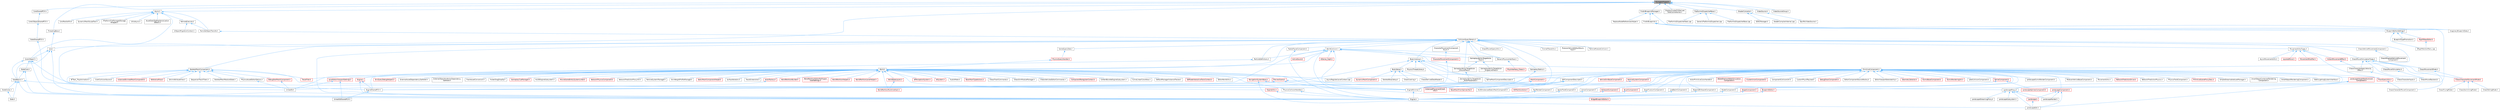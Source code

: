 digraph "RunnableThread.h"
{
 // INTERACTIVE_SVG=YES
 // LATEX_PDF_SIZE
  bgcolor="transparent";
  edge [fontname=Helvetica,fontsize=10,labelfontname=Helvetica,labelfontsize=10];
  node [fontname=Helvetica,fontsize=10,shape=box,height=0.2,width=0.4];
  Node1 [id="Node000001",label="RunnableThread.h",height=0.2,width=0.4,color="gray40", fillcolor="grey60", style="filled", fontcolor="black",tooltip=" "];
  Node1 -> Node2 [id="edge1_Node000001_Node000002",dir="back",color="steelblue1",style="solid",tooltip=" "];
  Node2 [id="Node000002",label="Async.h",height=0.2,width=0.4,color="grey40", fillcolor="white", style="filled",URL="$d7/ddf/Async_8h.html",tooltip=" "];
  Node2 -> Node3 [id="edge2_Node000002_Node000003",dir="back",color="steelblue1",style="solid",tooltip=" "];
  Node3 [id="Node000003",label="AssetDataTagMapSerialization\lDetails.h",height=0.2,width=0.4,color="grey40", fillcolor="white", style="filled",URL="$d5/d67/AssetDataTagMapSerializationDetails_8h.html",tooltip=" "];
  Node2 -> Node4 [id="edge3_Node000002_Node000004",dir="back",color="steelblue1",style="solid",tooltip=" "];
  Node4 [id="Node000004",label="CoreUObject.h",height=0.2,width=0.4,color="grey40", fillcolor="white", style="filled",URL="$d0/ded/CoreUObject_8h.html",tooltip=" "];
  Node4 -> Node5 [id="edge4_Node000004_Node000005",dir="back",color="steelblue1",style="solid",tooltip=" "];
  Node5 [id="Node000005",label="Engine.h",height=0.2,width=0.4,color="grey40", fillcolor="white", style="filled",URL="$d1/d34/Public_2Engine_8h.html",tooltip=" "];
  Node4 -> Node6 [id="edge5_Node000004_Node000006",dir="back",color="steelblue1",style="solid",tooltip=" "];
  Node6 [id="Node000006",label="EngineMinimal.h",height=0.2,width=0.4,color="grey40", fillcolor="white", style="filled",URL="$d0/d2c/EngineMinimal_8h.html",tooltip=" "];
  Node6 -> Node5 [id="edge6_Node000006_Node000005",dir="back",color="steelblue1",style="solid",tooltip=" "];
  Node4 -> Node7 [id="edge7_Node000004_Node000007",dir="back",color="steelblue1",style="solid",tooltip=" "];
  Node7 [id="Node000007",label="SlateBasics.h",height=0.2,width=0.4,color="grey40", fillcolor="white", style="filled",URL="$da/d2f/SlateBasics_8h.html",tooltip=" "];
  Node7 -> Node5 [id="edge8_Node000007_Node000005",dir="back",color="steelblue1",style="solid",tooltip=" "];
  Node7 -> Node8 [id="edge9_Node000007_Node000008",dir="back",color="steelblue1",style="solid",tooltip=" "];
  Node8 [id="Node000008",label="Slate.h",height=0.2,width=0.4,color="grey40", fillcolor="white", style="filled",URL="$d2/dc0/Slate_8h.html",tooltip=" "];
  Node7 -> Node9 [id="edge10_Node000007_Node000009",dir="back",color="steelblue1",style="solid",tooltip=" "];
  Node9 [id="Node000009",label="SlateExtras.h",height=0.2,width=0.4,color="grey40", fillcolor="white", style="filled",URL="$d8/dec/SlateExtras_8h.html",tooltip=" "];
  Node9 -> Node8 [id="edge11_Node000009_Node000008",dir="back",color="steelblue1",style="solid",tooltip=" "];
  Node7 -> Node10 [id="edge12_Node000007_Node000010",dir="back",color="steelblue1",style="solid",tooltip=" "];
  Node10 [id="Node000010",label="UnrealEd.h",height=0.2,width=0.4,color="grey40", fillcolor="white", style="filled",URL="$d2/d5f/UnrealEd_8h.html",tooltip=" "];
  Node4 -> Node11 [id="edge13_Node000004_Node000011",dir="back",color="steelblue1",style="solid",tooltip=" "];
  Node11 [id="Node000011",label="SlateCore.h",height=0.2,width=0.4,color="grey40", fillcolor="white", style="filled",URL="$dc/d03/SlateCore_8h.html",tooltip=" "];
  Node11 -> Node5 [id="edge14_Node000011_Node000005",dir="back",color="steelblue1",style="solid",tooltip=" "];
  Node11 -> Node7 [id="edge15_Node000011_Node000007",dir="back",color="steelblue1",style="solid",tooltip=" "];
  Node2 -> Node12 [id="edge16_Node000002_Node000012",dir="back",color="steelblue1",style="solid",tooltip=" "];
  Node12 [id="Node000012",label="CoroParallelFor.h",height=0.2,width=0.4,color="grey40", fillcolor="white", style="filled",URL="$d2/d05/CoroParallelFor_8h.html",tooltip=" "];
  Node2 -> Node13 [id="edge17_Node000002_Node000013",dir="back",color="steelblue1",style="solid",tooltip=" "];
  Node13 [id="Node000013",label="DynamicMeshSculptTool.h",height=0.2,width=0.4,color="grey40", fillcolor="white", style="filled",URL="$d6/d16/DynamicMeshSculptTool_8h.html",tooltip=" "];
  Node2 -> Node14 [id="edge18_Node000002_Node000014",dir="back",color="steelblue1",style="solid",tooltip=" "];
  Node14 [id="Node000014",label="IPlatformFileManagedStorage\lWrapper.h",height=0.2,width=0.4,color="grey40", fillcolor="white", style="filled",URL="$db/d2e/IPlatformFileManagedStorageWrapper_8h.html",tooltip=" "];
  Node2 -> Node15 [id="edge19_Node000002_Node000015",dir="back",color="steelblue1",style="solid",tooltip=" "];
  Node15 [id="Node000015",label="RemoteExecutor.h",height=0.2,width=0.4,color="grey40", fillcolor="white", style="filled",URL="$d4/dbc/RemoteExecutor_8h.html",tooltip=" "];
  Node15 -> Node16 [id="edge20_Node000015_Node000016",dir="back",color="steelblue1",style="solid",tooltip=" "];
  Node16 [id="Node000016",label="RemoteObjectTransfer.h",height=0.2,width=0.4,color="grey40", fillcolor="white", style="filled",URL="$df/d26/RemoteObjectTransfer_8h.html",tooltip=" "];
  Node16 -> Node17 [id="edge21_Node000016_Node000017",dir="back",color="steelblue1",style="solid",tooltip=" "];
  Node17 [id="Node000017",label="CollisionQueryParams.h",height=0.2,width=0.4,color="grey40", fillcolor="white", style="filled",URL="$d0/d44/CollisionQueryParams_8h.html",tooltip=" "];
  Node17 -> Node18 [id="edge22_Node000017_Node000018",dir="back",color="steelblue1",style="solid",tooltip=" "];
  Node18 [id="Node000018",label="BodyInstance.h",height=0.2,width=0.4,color="grey40", fillcolor="white", style="filled",URL="$d3/d42/BodyInstance_8h.html",tooltip=" "];
  Node18 -> Node19 [id="edge23_Node000018_Node000019",dir="back",color="steelblue1",style="solid",tooltip=" "];
  Node19 [id="Node000019",label="BodySetup.h",height=0.2,width=0.4,color="grey40", fillcolor="white", style="filled",URL="$d8/d7b/BodySetup_8h.html",tooltip=" "];
  Node19 -> Node20 [id="edge24_Node000019_Node000020",dir="back",color="steelblue1",style="solid",tooltip=" "];
  Node20 [id="Node000020",label="ChaosCooking.h",height=0.2,width=0.4,color="grey40", fillcolor="white", style="filled",URL="$de/d88/ChaosCooking_8h.html",tooltip=" "];
  Node19 -> Node21 [id="edge25_Node000019_Node000021",dir="back",color="steelblue1",style="solid",tooltip=" "];
  Node21 [id="Node000021",label="ChaosDerivedDataReader.h",height=0.2,width=0.4,color="grey40", fillcolor="white", style="filled",URL="$de/d70/ChaosDerivedDataReader_8h.html",tooltip=" "];
  Node19 -> Node22 [id="edge26_Node000019_Node000022",dir="back",color="steelblue1",style="solid",tooltip=" "];
  Node22 [id="Node000022",label="DynamicMeshComponent.h",height=0.2,width=0.4,color="red", fillcolor="#FFF0F0", style="filled",URL="$d8/d66/DynamicMeshComponent_8h.html",tooltip=" "];
  Node19 -> Node95 [id="edge27_Node000019_Node000095",dir="back",color="steelblue1",style="solid",tooltip=" "];
  Node95 [id="Node000095",label="SkeletalBodySetup.h",height=0.2,width=0.4,color="grey40", fillcolor="white", style="filled",URL="$dc/dbc/SkeletalBodySetup_8h.html",tooltip=" "];
  Node18 -> Node96 [id="edge28_Node000018_Node000096",dir="back",color="steelblue1",style="solid",tooltip=" "];
  Node96 [id="Node000096",label="EngineSharedPCH.h",height=0.2,width=0.4,color="grey40", fillcolor="white", style="filled",URL="$dc/dbb/EngineSharedPCH_8h.html",tooltip=" "];
  Node96 -> Node97 [id="edge29_Node000096_Node000097",dir="back",color="steelblue1",style="solid",tooltip=" "];
  Node97 [id="Node000097",label="UnrealEdSharedPCH.h",height=0.2,width=0.4,color="grey40", fillcolor="white", style="filled",URL="$d1/de6/UnrealEdSharedPCH_8h.html",tooltip=" "];
  Node18 -> Node98 [id="edge30_Node000018_Node000098",dir="back",color="steelblue1",style="solid",tooltip=" "];
  Node98 [id="Node000098",label="ISMComponentDescriptor.h",height=0.2,width=0.4,color="grey40", fillcolor="white", style="filled",URL="$dd/d82/ISMComponentDescriptor_8h.html",tooltip=" "];
  Node98 -> Node99 [id="edge31_Node000098_Node000099",dir="back",color="steelblue1",style="solid",tooltip=" "];
  Node99 [id="Node000099",label="HLODInstancedStaticMeshComponent.h",height=0.2,width=0.4,color="grey40", fillcolor="white", style="filled",URL="$dd/d88/HLODInstancedStaticMeshComponent_8h.html",tooltip=" "];
  Node98 -> Node100 [id="edge32_Node000098_Node000100",dir="back",color="steelblue1",style="solid",tooltip=" "];
  Node100 [id="Node000100",label="ISMPartitionActor.h",height=0.2,width=0.4,color="red", fillcolor="#FFF0F0", style="filled",URL="$d8/dac/ISMPartitionActor_8h.html",tooltip=" "];
  Node98 -> Node102 [id="edge33_Node000098_Node000102",dir="back",color="steelblue1",style="solid",tooltip=" "];
  Node102 [id="Node000102",label="InstancedPlacementClient\lInfo.h",height=0.2,width=0.4,color="red", fillcolor="#FFF0F0", style="filled",URL="$d0/d12/InstancedPlacementClientInfo_8h.html",tooltip=" "];
  Node18 -> Node104 [id="edge34_Node000018_Node000104",dir="back",color="steelblue1",style="solid",tooltip=" "];
  Node104 [id="Node000104",label="LandscapeProxy.h",height=0.2,width=0.4,color="grey40", fillcolor="white", style="filled",URL="$db/dae/LandscapeProxy_8h.html",tooltip=" "];
  Node104 -> Node105 [id="edge35_Node000104_Node000105",dir="back",color="steelblue1",style="solid",tooltip=" "];
  Node105 [id="Node000105",label="Landscape.h",height=0.2,width=0.4,color="red", fillcolor="#FFF0F0", style="filled",URL="$d5/dd6/Landscape_8h.html",tooltip=" "];
  Node105 -> Node106 [id="edge36_Node000105_Node000106",dir="back",color="steelblue1",style="solid",tooltip=" "];
  Node106 [id="Node000106",label="LandscapeEdit.h",height=0.2,width=0.4,color="grey40", fillcolor="white", style="filled",URL="$df/d61/LandscapeEdit_8h.html",tooltip=" "];
  Node104 -> Node106 [id="edge37_Node000104_Node000106",dir="back",color="steelblue1",style="solid",tooltip=" "];
  Node104 -> Node111 [id="edge38_Node000104_Node000111",dir="back",color="steelblue1",style="solid",tooltip=" "];
  Node111 [id="Node000111",label="LandscapeRender.h",height=0.2,width=0.4,color="grey40", fillcolor="white", style="filled",URL="$df/d67/LandscapeRender_8h.html",tooltip=" "];
  Node104 -> Node112 [id="edge39_Node000104_Node000112",dir="back",color="steelblue1",style="solid",tooltip=" "];
  Node112 [id="Node000112",label="LandscapeStreamingProxy.h",height=0.2,width=0.4,color="grey40", fillcolor="white", style="filled",URL="$de/d5a/LandscapeStreamingProxy_8h.html",tooltip=" "];
  Node104 -> Node113 [id="edge40_Node000104_Node000113",dir="back",color="steelblue1",style="solid",tooltip=" "];
  Node113 [id="Node000113",label="LandscapeSubsystem.h",height=0.2,width=0.4,color="grey40", fillcolor="white", style="filled",URL="$d7/ddd/LandscapeSubsystem_8h.html",tooltip=" "];
  Node18 -> Node114 [id="edge41_Node000018_Node000114",dir="back",color="steelblue1",style="solid",tooltip=" "];
  Node114 [id="Node000114",label="PhysicsThreadLibrary.h",height=0.2,width=0.4,color="grey40", fillcolor="white", style="filled",URL="$dd/df6/PhysicsThreadLibrary_8h.html",tooltip=" "];
  Node18 -> Node115 [id="edge42_Node000018_Node000115",dir="back",color="steelblue1",style="solid",tooltip=" "];
  Node115 [id="Node000115",label="PrimitiveComponent.h",height=0.2,width=0.4,color="grey40", fillcolor="white", style="filled",URL="$df/d9f/PrimitiveComponent_8h.html",tooltip=" "];
  Node115 -> Node116 [id="edge43_Node000115_Node000116",dir="back",color="steelblue1",style="solid",tooltip=" "];
  Node116 [id="Node000116",label="ActorPrimitiveColorHandler.h",height=0.2,width=0.4,color="grey40", fillcolor="white", style="filled",URL="$d4/d72/ActorPrimitiveColorHandler_8h.html",tooltip=" "];
  Node115 -> Node117 [id="edge44_Node000115_Node000117",dir="back",color="steelblue1",style="solid",tooltip=" "];
  Node117 [id="Node000117",label="ArrowComponent.h",height=0.2,width=0.4,color="grey40", fillcolor="white", style="filled",URL="$db/d35/ArrowComponent_8h.html",tooltip=" "];
  Node117 -> Node5 [id="edge45_Node000117_Node000005",dir="back",color="steelblue1",style="solid",tooltip=" "];
  Node115 -> Node118 [id="edge46_Node000115_Node000118",dir="back",color="steelblue1",style="solid",tooltip=" "];
  Node118 [id="Node000118",label="AsyncRegisterLevelContext.cpp",height=0.2,width=0.4,color="grey40", fillcolor="white", style="filled",URL="$da/df8/AsyncRegisterLevelContext_8cpp.html",tooltip=" "];
  Node115 -> Node119 [id="edge47_Node000115_Node000119",dir="back",color="steelblue1",style="solid",tooltip=" "];
  Node119 [id="Node000119",label="BakedShallowWaterSimulation\lComponent.h",height=0.2,width=0.4,color="red", fillcolor="#FFF0F0", style="filled",URL="$d4/dbc/BakedShallowWaterSimulationComponent_8h.html",tooltip=" "];
  Node115 -> Node133 [id="edge48_Node000115_Node000133",dir="back",color="steelblue1",style="solid",tooltip=" "];
  Node133 [id="Node000133",label="BillboardComponent.h",height=0.2,width=0.4,color="red", fillcolor="#FFF0F0", style="filled",URL="$db/d72/BillboardComponent_8h.html",tooltip=" "];
  Node133 -> Node5 [id="edge49_Node000133_Node000005",dir="back",color="steelblue1",style="solid",tooltip=" "];
  Node115 -> Node138 [id="edge50_Node000115_Node000138",dir="back",color="steelblue1",style="solid",tooltip=" "];
  Node138 [id="Node000138",label="BrushComponent.h",height=0.2,width=0.4,color="red", fillcolor="#FFF0F0", style="filled",URL="$d0/d9c/BrushComponent_8h.html",tooltip=" "];
  Node138 -> Node5 [id="edge51_Node000138_Node000005",dir="back",color="steelblue1",style="solid",tooltip=" "];
  Node115 -> Node139 [id="edge52_Node000115_Node000139",dir="back",color="steelblue1",style="solid",tooltip=" "];
  Node139 [id="Node000139",label="ClusterUnionComponent.h",height=0.2,width=0.4,color="red", fillcolor="#FFF0F0", style="filled",URL="$d0/d16/ClusterUnionComponent_8h.html",tooltip=" "];
  Node115 -> Node141 [id="edge53_Node000115_Node000141",dir="back",color="steelblue1",style="solid",tooltip=" "];
  Node141 [id="Node000141",label="ComponentCollisionUtil.h",height=0.2,width=0.4,color="grey40", fillcolor="white", style="filled",URL="$d9/d1c/ComponentCollisionUtil_8h.html",tooltip=" "];
  Node115 -> Node142 [id="edge54_Node000115_Node000142",dir="back",color="steelblue1",style="solid",tooltip=" "];
  Node142 [id="Node000142",label="CustomPhysXPayload.h",height=0.2,width=0.4,color="grey40", fillcolor="white", style="filled",URL="$d3/d90/CustomPhysXPayload_8h.html",tooltip=" "];
  Node115 -> Node143 [id="edge55_Node000115_Node000143",dir="back",color="steelblue1",style="solid",tooltip=" "];
  Node143 [id="Node000143",label="DebugDrawComponent.h",height=0.2,width=0.4,color="red", fillcolor="#FFF0F0", style="filled",URL="$d9/dae/DebugDrawComponent_8h.html",tooltip=" "];
  Node115 -> Node147 [id="edge56_Node000115_Node000147",dir="back",color="steelblue1",style="solid",tooltip=" "];
  Node147 [id="Node000147",label="DrawFrustumComponent.h",height=0.2,width=0.4,color="grey40", fillcolor="white", style="filled",URL="$db/d24/DrawFrustumComponent_8h.html",tooltip=" "];
  Node147 -> Node5 [id="edge57_Node000147_Node000005",dir="back",color="steelblue1",style="solid",tooltip=" "];
  Node115 -> Node148 [id="edge58_Node000115_Node000148",dir="back",color="steelblue1",style="solid",tooltip=" "];
  Node148 [id="Node000148",label="EditorComponentSourceFactory.h",height=0.2,width=0.4,color="grey40", fillcolor="white", style="filled",URL="$d4/d35/EditorComponentSourceFactory_8h.html",tooltip=" "];
  Node115 -> Node149 [id="edge59_Node000115_Node000149",dir="back",color="steelblue1",style="solid",tooltip=" "];
  Node149 [id="Node000149",label="EditorViewportSelectability.h",height=0.2,width=0.4,color="grey40", fillcolor="white", style="filled",URL="$d0/da6/EditorViewportSelectability_8h.html",tooltip=" "];
  Node115 -> Node6 [id="edge60_Node000115_Node000006",dir="back",color="steelblue1",style="solid",tooltip=" "];
  Node115 -> Node96 [id="edge61_Node000115_Node000096",dir="back",color="steelblue1",style="solid",tooltip=" "];
  Node115 -> Node150 [id="edge62_Node000115_Node000150",dir="back",color="steelblue1",style="solid",tooltip=" "];
  Node150 [id="Node000150",label="FloorQueryUtils.h",height=0.2,width=0.4,color="red", fillcolor="#FFF0F0", style="filled",URL="$df/d2a/FloorQueryUtils_8h.html",tooltip=" "];
  Node150 -> Node151 [id="edge63_Node000150_Node000151",dir="back",color="steelblue1",style="solid",tooltip=" "];
  Node151 [id="Node000151",label="ChaosCharacterMoverComponent.h",height=0.2,width=0.4,color="grey40", fillcolor="white", style="filled",URL="$d5/dd2/ChaosCharacterMoverComponent_8h.html",tooltip=" "];
  Node115 -> Node163 [id="edge64_Node000115_Node000163",dir="back",color="steelblue1",style="solid",tooltip=" "];
  Node163 [id="Node000163",label="GeometrySelector.h",height=0.2,width=0.4,color="red", fillcolor="#FFF0F0", style="filled",URL="$d5/d67/GeometrySelector_8h.html",tooltip=" "];
  Node115 -> Node171 [id="edge65_Node000115_Node000171",dir="back",color="steelblue1",style="solid",tooltip=" "];
  Node171 [id="Node000171",label="GizmoBaseComponent.h",height=0.2,width=0.4,color="red", fillcolor="#FFF0F0", style="filled",URL="$db/dfd/GizmoBaseComponent_8h.html",tooltip=" "];
  Node115 -> Node178 [id="edge66_Node000115_Node000178",dir="back",color="steelblue1",style="solid",tooltip=" "];
  Node178 [id="Node000178",label="GizmoRenderingUtil.h",height=0.2,width=0.4,color="red", fillcolor="#FFF0F0", style="filled",URL="$d0/d40/GizmoRenderingUtil_8h.html",tooltip=" "];
  Node115 -> Node98 [id="edge67_Node000115_Node000098",dir="back",color="steelblue1",style="solid",tooltip=" "];
  Node115 -> Node197 [id="edge68_Node000115_Node000197",dir="back",color="steelblue1",style="solid",tooltip=" "];
  Node197 [id="Node000197",label="LakeCollisionComponent.h",height=0.2,width=0.4,color="grey40", fillcolor="white", style="filled",URL="$d6/d05/LakeCollisionComponent_8h.html",tooltip=" "];
  Node115 -> Node198 [id="edge69_Node000115_Node000198",dir="back",color="steelblue1",style="solid",tooltip=" "];
  Node198 [id="Node000198",label="LandscapeComponent.h",height=0.2,width=0.4,color="red", fillcolor="#FFF0F0", style="filled",URL="$d4/dba/LandscapeComponent_8h.html",tooltip=" "];
  Node198 -> Node105 [id="edge70_Node000198_Node000105",dir="back",color="steelblue1",style="solid",tooltip=" "];
  Node198 -> Node106 [id="edge71_Node000198_Node000106",dir="back",color="steelblue1",style="solid",tooltip=" "];
  Node198 -> Node111 [id="edge72_Node000198_Node000111",dir="back",color="steelblue1",style="solid",tooltip=" "];
  Node115 -> Node200 [id="edge73_Node000115_Node000200",dir="back",color="steelblue1",style="solid",tooltip=" "];
  Node200 [id="Node000200",label="LandscapeGizmoRenderComponent.h",height=0.2,width=0.4,color="grey40", fillcolor="white", style="filled",URL="$d0/d84/LandscapeGizmoRenderComponent_8h.html",tooltip=" "];
  Node115 -> Node201 [id="edge74_Node000115_Node000201",dir="back",color="steelblue1",style="solid",tooltip=" "];
  Node201 [id="Node000201",label="LandscapeHeightfieldCollision\lComponent.h",height=0.2,width=0.4,color="red", fillcolor="#FFF0F0", style="filled",URL="$d2/d06/LandscapeHeightfieldCollisionComponent_8h.html",tooltip=" "];
  Node201 -> Node106 [id="edge75_Node000201_Node000106",dir="back",color="steelblue1",style="solid",tooltip=" "];
  Node201 -> Node104 [id="edge76_Node000201_Node000104",dir="back",color="steelblue1",style="solid",tooltip=" "];
  Node115 -> Node203 [id="edge77_Node000115_Node000203",dir="back",color="steelblue1",style="solid",tooltip=" "];
  Node203 [id="Node000203",label="LandscapeSplinesComponent.h",height=0.2,width=0.4,color="red", fillcolor="#FFF0F0", style="filled",URL="$d4/d7e/LandscapeSplinesComponent_8h.html",tooltip=" "];
  Node115 -> Node206 [id="edge78_Node000115_Node000206",dir="back",color="steelblue1",style="solid",tooltip=" "];
  Node206 [id="Node000206",label="LineBatchComponent.h",height=0.2,width=0.4,color="grey40", fillcolor="white", style="filled",URL="$d4/dd8/LineBatchComponent_8h.html",tooltip=" "];
  Node206 -> Node5 [id="edge79_Node000206_Node000005",dir="back",color="steelblue1",style="solid",tooltip=" "];
  Node115 -> Node207 [id="edge80_Node000115_Node000207",dir="back",color="steelblue1",style="solid",tooltip=" "];
  Node207 [id="Node000207",label="MaterialBillboardComponent.h",height=0.2,width=0.4,color="grey40", fillcolor="white", style="filled",URL="$d0/d98/MaterialBillboardComponent_8h.html",tooltip=" "];
  Node207 -> Node5 [id="edge81_Node000207_Node000005",dir="back",color="steelblue1",style="solid",tooltip=" "];
  Node115 -> Node208 [id="edge82_Node000115_Node000208",dir="back",color="steelblue1",style="solid",tooltip=" "];
  Node208 [id="Node000208",label="MeshComponent.h",height=0.2,width=0.4,color="red", fillcolor="#FFF0F0", style="filled",URL="$dd/d57/MeshComponent_8h.html",tooltip=" "];
  Node208 -> Node6 [id="edge83_Node000208_Node000006",dir="back",color="steelblue1",style="solid",tooltip=" "];
  Node208 -> Node96 [id="edge84_Node000208_Node000096",dir="back",color="steelblue1",style="solid",tooltip=" "];
  Node115 -> Node383 [id="edge85_Node000115_Node000383",dir="back",color="steelblue1",style="solid",tooltip=" "];
  Node383 [id="Node000383",label="ModelComponent.h",height=0.2,width=0.4,color="grey40", fillcolor="white", style="filled",URL="$d9/d34/ModelComponent_8h.html",tooltip=" "];
  Node383 -> Node5 [id="edge86_Node000383_Node000005",dir="back",color="steelblue1",style="solid",tooltip=" "];
  Node115 -> Node384 [id="edge87_Node000115_Node000384",dir="back",color="steelblue1",style="solid",tooltip=" "];
  Node384 [id="Node000384",label="ModularVehicleBaseComponent.h",height=0.2,width=0.4,color="grey40", fillcolor="white", style="filled",URL="$d3/dc7/ModularVehicleBaseComponent_8h.html",tooltip=" "];
  Node115 -> Node385 [id="edge88_Node000115_Node000385",dir="back",color="steelblue1",style="solid",tooltip=" "];
  Node385 [id="Node000385",label="MovementUtils.h",height=0.2,width=0.4,color="grey40", fillcolor="white", style="filled",URL="$d0/d54/MovementUtils_8h.html",tooltip=" "];
  Node115 -> Node386 [id="edge89_Node000115_Node000386",dir="back",color="steelblue1",style="solid",tooltip=" "];
  Node386 [id="Node000386",label="NetworkPredictionDriver.h",height=0.2,width=0.4,color="red", fillcolor="#FFF0F0", style="filled",URL="$d4/db2/NetworkPredictionDriver_8h.html",tooltip=" "];
  Node115 -> Node393 [id="edge90_Node000115_Node000393",dir="back",color="steelblue1",style="solid",tooltip=" "];
  Node393 [id="Node000393",label="NetworkPredictionPhysics.h",height=0.2,width=0.4,color="grey40", fillcolor="white", style="filled",URL="$d8/dee/NetworkPredictionPhysics_8h.html",tooltip=" "];
  Node115 -> Node394 [id="edge91_Node000115_Node000394",dir="back",color="steelblue1",style="solid",tooltip=" "];
  Node394 [id="Node000394",label="ParticleSystemComponent.h",height=0.2,width=0.4,color="red", fillcolor="#FFF0F0", style="filled",URL="$d4/d17/ParticleSystemComponent_8h.html",tooltip=" "];
  Node394 -> Node6 [id="edge92_Node000394_Node000006",dir="back",color="steelblue1",style="solid",tooltip=" "];
  Node115 -> Node402 [id="edge93_Node000115_Node000402",dir="back",color="steelblue1",style="solid",tooltip=" "];
  Node402 [id="Node000402",label="PhysicsFieldComponent.h",height=0.2,width=0.4,color="grey40", fillcolor="white", style="filled",URL="$dd/d76/PhysicsFieldComponent_8h.html",tooltip=" "];
  Node115 -> Node403 [id="edge94_Node000115_Node000403",dir="back",color="steelblue1",style="solid",tooltip=" "];
  Node403 [id="Node000403",label="PrimitiveSceneProxyDesc.h",height=0.2,width=0.4,color="red", fillcolor="#FFF0F0", style="filled",URL="$d8/d20/PrimitiveSceneProxyDesc_8h.html",tooltip=" "];
  Node115 -> Node408 [id="edge95_Node000115_Node000408",dir="back",color="steelblue1",style="solid",tooltip=" "];
  Node408 [id="Node000408",label="ShapeComponent.h",height=0.2,width=0.4,color="red", fillcolor="#FFF0F0", style="filled",URL="$d4/d4b/ShapeComponent_8h.html",tooltip=" "];
  Node408 -> Node5 [id="edge96_Node000408_Node000005",dir="back",color="steelblue1",style="solid",tooltip=" "];
  Node115 -> Node416 [id="edge97_Node000115_Node000416",dir="back",color="steelblue1",style="solid",tooltip=" "];
  Node416 [id="Node000416",label="SimpleStreamableAssetManager.h",height=0.2,width=0.4,color="grey40", fillcolor="white", style="filled",URL="$df/d02/SimpleStreamableAssetManager_8h.html",tooltip=" "];
  Node115 -> Node417 [id="edge98_Node000115_Node000417",dir="back",color="steelblue1",style="solid",tooltip=" "];
  Node417 [id="Node000417",label="SmartObjectContainerRendering\lComponent.h",height=0.2,width=0.4,color="grey40", fillcolor="white", style="filled",URL="$d8/d15/SmartObjectContainerRenderingComponent_8h.html",tooltip=" "];
  Node115 -> Node418 [id="edge99_Node000115_Node000418",dir="back",color="steelblue1",style="solid",tooltip=" "];
  Node418 [id="Node000418",label="SmartObjectRenderingComponent.h",height=0.2,width=0.4,color="grey40", fillcolor="white", style="filled",URL="$da/d17/SmartObjectRenderingComponent_8h.html",tooltip=" "];
  Node115 -> Node419 [id="edge100_Node000115_Node000419",dir="back",color="steelblue1",style="solid",tooltip=" "];
  Node419 [id="Node000419",label="SplineComponent.h",height=0.2,width=0.4,color="red", fillcolor="#FFF0F0", style="filled",URL="$d3/d00/SplineComponent_8h.html",tooltip=" "];
  Node419 -> Node64 [id="edge101_Node000419_Node000064",dir="back",color="steelblue1",style="solid",tooltip=" "];
  Node64 [id="Node000064",label="BaseMeshFromSplinesTool.h",height=0.2,width=0.4,color="red", fillcolor="#FFF0F0", style="filled",URL="$da/d31/BaseMeshFromSplinesTool_8h.html",tooltip=" "];
  Node419 -> Node203 [id="edge102_Node000419_Node000203",dir="back",color="steelblue1",style="solid",tooltip=" "];
  Node115 -> Node430 [id="edge103_Node000115_Node000430",dir="back",color="steelblue1",style="solid",tooltip=" "];
  Node430 [id="Node000430",label="SplineMeshComponentDescriptor.h",height=0.2,width=0.4,color="grey40", fillcolor="white", style="filled",URL="$d1/d6f/SplineMeshComponentDescriptor_8h.html",tooltip=" "];
  Node115 -> Node431 [id="edge104_Node000115_Node000431",dir="back",color="steelblue1",style="solid",tooltip=" "];
  Node431 [id="Node000431",label="StaticLightingSystemInterface.h",height=0.2,width=0.4,color="grey40", fillcolor="white", style="filled",URL="$da/d21/StaticLightingSystemInterface_8h.html",tooltip=" "];
  Node115 -> Node432 [id="edge105_Node000115_Node000432",dir="back",color="steelblue1",style="solid",tooltip=" "];
  Node432 [id="Node000432",label="TextRenderComponent.h",height=0.2,width=0.4,color="grey40", fillcolor="white", style="filled",URL="$dd/d07/TextRenderComponent_8h.html",tooltip=" "];
  Node432 -> Node5 [id="edge106_Node000432_Node000005",dir="back",color="steelblue1",style="solid",tooltip=" "];
  Node115 -> Node433 [id="edge107_Node000115_Node000433",dir="back",color="steelblue1",style="solid",tooltip=" "];
  Node433 [id="Node000433",label="VectorFieldComponent.h",height=0.2,width=0.4,color="grey40", fillcolor="white", style="filled",URL="$d1/d45/VectorFieldComponent_8h.html",tooltip=" "];
  Node433 -> Node5 [id="edge108_Node000433_Node000005",dir="back",color="steelblue1",style="solid",tooltip=" "];
  Node115 -> Node434 [id="edge109_Node000115_Node000434",dir="back",color="steelblue1",style="solid",tooltip=" "];
  Node434 [id="Node000434",label="VehicleSimBaseComponent.h",height=0.2,width=0.4,color="red", fillcolor="#FFF0F0", style="filled",URL="$d3/db2/VehicleSimBaseComponent_8h.html",tooltip=" "];
  Node18 -> Node430 [id="edge110_Node000018_Node000430",dir="back",color="steelblue1",style="solid",tooltip=" "];
  Node17 -> Node444 [id="edge111_Node000017_Node000444",dir="back",color="steelblue1",style="solid",tooltip=" "];
  Node444 [id="Node000444",label="ChaosMoverQueryUtils.h",height=0.2,width=0.4,color="grey40", fillcolor="white", style="filled",URL="$db/d6a/ChaosMoverQueryUtils_8h.html",tooltip=" "];
  Node17 -> Node445 [id="edge112_Node000017_Node000445",dir="back",color="steelblue1",style="solid",tooltip=" "];
  Node445 [id="Node000445",label="ChaosMoverSimulationTypes.h",height=0.2,width=0.4,color="grey40", fillcolor="white", style="filled",URL="$d5/de5/ChaosMoverSimulationTypes_8h.html",tooltip=" "];
  Node445 -> Node446 [id="edge113_Node000445_Node000446",dir="back",color="steelblue1",style="solid",tooltip=" "];
  Node446 [id="Node000446",label="ChaosCharacterApplyVelocity\lEffect.h",height=0.2,width=0.4,color="grey40", fillcolor="white", style="filled",URL="$d9/db6/ChaosCharacterApplyVelocityEffect_8h.html",tooltip=" "];
  Node446 -> Node447 [id="edge114_Node000446_Node000447",dir="back",color="steelblue1",style="solid",tooltip=" "];
  Node447 [id="Node000447",label="ChaosCharacterInputs.h",height=0.2,width=0.4,color="grey40", fillcolor="white", style="filled",URL="$de/dde/ChaosCharacterInputs_8h.html",tooltip=" "];
  Node445 -> Node448 [id="edge115_Node000445_Node000448",dir="back",color="steelblue1",style="solid",tooltip=" "];
  Node448 [id="Node000448",label="ChaosCharacterMovementMode.h",height=0.2,width=0.4,color="red", fillcolor="#FFF0F0", style="filled",URL="$d2/d17/ChaosCharacterMovementMode_8h.html",tooltip=" "];
  Node448 -> Node449 [id="edge116_Node000448_Node000449",dir="back",color="steelblue1",style="solid",tooltip=" "];
  Node449 [id="Node000449",label="ChaosFallingMode.h",height=0.2,width=0.4,color="grey40", fillcolor="white", style="filled",URL="$dd/d96/ChaosFallingMode_8h.html",tooltip=" "];
  Node448 -> Node450 [id="edge117_Node000448_Node000450",dir="back",color="steelblue1",style="solid",tooltip=" "];
  Node450 [id="Node000450",label="ChaosFlyingMode.h",height=0.2,width=0.4,color="grey40", fillcolor="white", style="filled",URL="$db/dc0/ChaosFlyingMode_8h.html",tooltip=" "];
  Node448 -> Node451 [id="edge118_Node000448_Node000451",dir="back",color="steelblue1",style="solid",tooltip=" "];
  Node451 [id="Node000451",label="ChaosSwimmingMode.h",height=0.2,width=0.4,color="grey40", fillcolor="white", style="filled",URL="$da/d25/ChaosSwimmingMode_8h.html",tooltip=" "];
  Node445 -> Node151 [id="edge119_Node000445_Node000151",dir="back",color="steelblue1",style="solid",tooltip=" "];
  Node445 -> Node453 [id="edge120_Node000445_Node000453",dir="back",color="steelblue1",style="solid",tooltip=" "];
  Node453 [id="Node000453",label="ChaosMovementMode.h",height=0.2,width=0.4,color="grey40", fillcolor="white", style="filled",URL="$d4/dae/ChaosMovementMode_8h.html",tooltip=" "];
  Node453 -> Node448 [id="edge121_Node000453_Node000448",dir="back",color="steelblue1",style="solid",tooltip=" "];
  Node445 -> Node454 [id="edge122_Node000445_Node000454",dir="back",color="steelblue1",style="solid",tooltip=" "];
  Node454 [id="Node000454",label="ChaosMoverBackend.h",height=0.2,width=0.4,color="grey40", fillcolor="white", style="filled",URL="$de/d0f/ChaosMoverBackend_8h.html",tooltip=" "];
  Node445 -> Node455 [id="edge123_Node000445_Node000455",dir="back",color="steelblue1",style="solid",tooltip=" "];
  Node455 [id="Node000455",label="ChaosMoverSimulation.h",height=0.2,width=0.4,color="grey40", fillcolor="white", style="filled",URL="$d4/d18/ChaosMoverSimulation_8h.html",tooltip=" "];
  Node455 -> Node454 [id="edge124_Node000455_Node000454",dir="back",color="steelblue1",style="solid",tooltip=" "];
  Node17 -> Node456 [id="edge125_Node000017_Node000456",dir="back",color="steelblue1",style="solid",tooltip=" "];
  Node456 [id="Node000456",label="ChaosVehicleMovementComponent.h",height=0.2,width=0.4,color="grey40", fillcolor="white", style="filled",URL="$dc/dfc/ChaosVehicleMovementComponent_8h.html",tooltip=" "];
  Node456 -> Node457 [id="edge126_Node000456_Node000457",dir="back",color="steelblue1",style="solid",tooltip=" "];
  Node457 [id="Node000457",label="ChaosWheeledVehicleMovement\lComponent.h",height=0.2,width=0.4,color="grey40", fillcolor="white", style="filled",URL="$dc/d77/ChaosWheeledVehicleMovementComponent_8h.html",tooltip=" "];
  Node17 -> Node458 [id="edge127_Node000017_Node000458",dir="back",color="steelblue1",style="solid",tooltip=" "];
  Node458 [id="Node000458",label="CharacterMovementComponent\lAsync.h",height=0.2,width=0.4,color="grey40", fillcolor="white", style="filled",URL="$d4/dde/CharacterMovementComponentAsync_8h.html",tooltip=" "];
  Node458 -> Node459 [id="edge128_Node000458_Node000459",dir="back",color="steelblue1",style="solid",tooltip=" "];
  Node459 [id="Node000459",label="CharacterMovementComponent.h",height=0.2,width=0.4,color="red", fillcolor="#FFF0F0", style="filled",URL="$d8/d84/CharacterMovementComponent_8h.html",tooltip=" "];
  Node459 -> Node6 [id="edge129_Node000459_Node000006",dir="back",color="steelblue1",style="solid",tooltip=" "];
  Node17 -> Node5 [id="edge130_Node000017_Node000005",dir="back",color="steelblue1",style="solid",tooltip=" "];
  Node17 -> Node6 [id="edge131_Node000017_Node000006",dir="back",color="steelblue1",style="solid",tooltip=" "];
  Node17 -> Node96 [id="edge132_Node000017_Node000096",dir="back",color="steelblue1",style="solid",tooltip=" "];
  Node17 -> Node461 [id="edge133_Node000017_Node000461",dir="back",color="steelblue1",style="solid",tooltip=" "];
  Node461 [id="Node000461",label="GameplayAbilityTargetActor\l_GroundTrace.h",height=0.2,width=0.4,color="grey40", fillcolor="white", style="filled",URL="$d8/daf/GameplayAbilityTargetActor__GroundTrace_8h.html",tooltip=" "];
  Node461 -> Node462 [id="edge134_Node000461_Node000462",dir="back",color="steelblue1",style="solid",tooltip=" "];
  Node462 [id="Node000462",label="GameplayAbilityTargetActor\l_ActorPlacement.h",height=0.2,width=0.4,color="grey40", fillcolor="white", style="filled",URL="$d5/d60/GameplayAbilityTargetActor__ActorPlacement_8h.html",tooltip=" "];
  Node17 -> Node463 [id="edge135_Node000017_Node000463",dir="back",color="steelblue1",style="solid",tooltip=" "];
  Node463 [id="Node000463",label="GameplayAbilityTargetActor\l_Trace.h",height=0.2,width=0.4,color="grey40", fillcolor="white", style="filled",URL="$d6/d1b/GameplayAbilityTargetActor__Trace_8h.html",tooltip=" "];
  Node463 -> Node461 [id="edge136_Node000463_Node000461",dir="back",color="steelblue1",style="solid",tooltip=" "];
  Node463 -> Node464 [id="edge137_Node000463_Node000464",dir="back",color="steelblue1",style="solid",tooltip=" "];
  Node464 [id="Node000464",label="GameplayAbilityTargetActor\l_SingleLineTrace.h",height=0.2,width=0.4,color="grey40", fillcolor="white", style="filled",URL="$dc/d15/GameplayAbilityTargetActor__SingleLineTrace_8h.html",tooltip=" "];
  Node17 -> Node465 [id="edge138_Node000017_Node000465",dir="back",color="steelblue1",style="solid",tooltip=" "];
  Node465 [id="Node000465",label="GameplayStatics.h",height=0.2,width=0.4,color="grey40", fillcolor="white", style="filled",URL="$d9/dc8/GameplayStatics_8h.html",tooltip=" "];
  Node465 -> Node6 [id="edge139_Node000465_Node000006",dir="back",color="steelblue1",style="solid",tooltip=" "];
  Node17 -> Node466 [id="edge140_Node000017_Node000466",dir="back",color="steelblue1",style="solid",tooltip=" "];
  Node466 [id="Node000466",label="GenericPhysicsInterface.h",height=0.2,width=0.4,color="grey40", fillcolor="white", style="filled",URL="$d6/de8/GenericPhysicsInterface_8h.html",tooltip=" "];
  Node466 -> Node467 [id="edge141_Node000466_Node000467",dir="back",color="steelblue1",style="solid",tooltip=" "];
  Node467 [id="Node000467",label="PhysInterface_Chaos.h",height=0.2,width=0.4,color="red", fillcolor="#FFF0F0", style="filled",URL="$da/d0d/PhysInterface__Chaos_8h.html",tooltip=" "];
  Node17 -> Node511 [id="edge142_Node000017_Node000511",dir="back",color="steelblue1",style="solid",tooltip=" "];
  Node511 [id="Node000511",label="KismetTraceUtils.h",height=0.2,width=0.4,color="grey40", fillcolor="white", style="filled",URL="$d6/d3a/KismetTraceUtils_8h.html",tooltip=" "];
  Node17 -> Node472 [id="edge143_Node000017_Node000472",dir="back",color="steelblue1",style="solid",tooltip=" "];
  Node472 [id="Node000472",label="ModularVehicleDefaultAsync\lInput.h",height=0.2,width=0.4,color="grey40", fillcolor="white", style="filled",URL="$d5/df8/ModularVehicleDefaultAsyncInput_8h.html",tooltip=" "];
  Node17 -> Node512 [id="edge144_Node000017_Node000512",dir="back",color="steelblue1",style="solid",tooltip=" "];
  Node512 [id="Node000512",label="MovementUtilsTypes.h",height=0.2,width=0.4,color="grey40", fillcolor="white", style="filled",URL="$dd/d05/MovementUtilsTypes_8h.html",tooltip=" "];
  Node512 -> Node513 [id="edge145_Node000512_Node000513",dir="back",color="steelblue1",style="solid",tooltip=" "];
  Node513 [id="Node000513",label="AsyncMovementUtils.h",height=0.2,width=0.4,color="grey40", fillcolor="white", style="filled",URL="$d4/d3a/AsyncMovementUtils_8h.html",tooltip=" "];
  Node512 -> Node150 [id="edge146_Node000512_Node000150",dir="back",color="steelblue1",style="solid",tooltip=" "];
  Node512 -> Node514 [id="edge147_Node000512_Node000514",dir="back",color="steelblue1",style="solid",tooltip=" "];
  Node514 [id="Node000514",label="InstantMovementEffect.h",height=0.2,width=0.4,color="red", fillcolor="#FFF0F0", style="filled",URL="$d3/d6c/InstantMovementEffect_8h.html",tooltip=" "];
  Node514 -> Node446 [id="edge148_Node000514_Node000446",dir="back",color="steelblue1",style="solid",tooltip=" "];
  Node512 -> Node518 [id="edge149_Node000512_Node000518",dir="back",color="steelblue1",style="solid",tooltip=" "];
  Node518 [id="Node000518",label="LayeredMove.h",height=0.2,width=0.4,color="red", fillcolor="#FFF0F0", style="filled",URL="$dd/d30/LayeredMove_8h.html",tooltip=" "];
  Node512 -> Node550 [id="edge150_Node000512_Node000550",dir="back",color="steelblue1",style="solid",tooltip=" "];
  Node550 [id="Node000550",label="MovementModifier.h",height=0.2,width=0.4,color="red", fillcolor="#FFF0F0", style="filled",URL="$d0/dc9/MovementModifier_8h.html",tooltip=" "];
  Node17 -> Node552 [id="edge151_Node000017_Node000552",dir="back",color="steelblue1",style="solid",tooltip=" "];
  Node552 [id="Node000552",label="ParticleDefinitions.h",height=0.2,width=0.4,color="grey40", fillcolor="white", style="filled",URL="$db/dde/ParticleDefinitions_8h.html",tooltip=" "];
  Node552 -> Node10 [id="edge152_Node000552_Node000010",dir="back",color="steelblue1",style="solid",tooltip=" "];
  Node17 -> Node553 [id="edge153_Node000017_Node000553",dir="back",color="steelblue1",style="solid",tooltip=" "];
  Node553 [id="Node000553",label="ParticleModuleCollision.h",height=0.2,width=0.4,color="grey40", fillcolor="white", style="filled",URL="$d5/d24/ParticleModuleCollision_8h.html",tooltip=" "];
  Node17 -> Node115 [id="edge154_Node000017_Node000115",dir="back",color="steelblue1",style="solid",tooltip=" "];
  Node17 -> Node554 [id="edge155_Node000017_Node000554",dir="back",color="steelblue1",style="solid",tooltip=" "];
  Node554 [id="Node000554",label="RadialForceComponent.h",height=0.2,width=0.4,color="grey40", fillcolor="white", style="filled",URL="$d2/d85/RadialForceComponent_8h.html",tooltip=" "];
  Node554 -> Node5 [id="edge156_Node000554_Node000005",dir="back",color="steelblue1",style="solid",tooltip=" "];
  Node17 -> Node555 [id="edge157_Node000017_Node000555",dir="back",color="steelblue1",style="solid",tooltip=" "];
  Node555 [id="Node000555",label="SceneQueryData.h",height=0.2,width=0.4,color="grey40", fillcolor="white", style="filled",URL="$dc/d62/SceneQueryData_8h.html",tooltip=" "];
  Node555 -> Node556 [id="edge158_Node000555_Node000556",dir="back",color="steelblue1",style="solid",tooltip=" "];
  Node556 [id="Node000556",label="PhysicsQueryHandler.h",height=0.2,width=0.4,color="red", fillcolor="#FFF0F0", style="filled",URL="$da/d62/PhysicsQueryHandler_8h.html",tooltip=" "];
  Node556 -> Node558 [id="edge159_Node000556_Node000558",dir="back",color="steelblue1",style="solid",tooltip=" "];
  Node558 [id="Node000558",label="World.h",height=0.2,width=0.4,color="grey40", fillcolor="white", style="filled",URL="$dd/d5b/World_8h.html",tooltip=" "];
  Node558 -> Node559 [id="edge160_Node000558_Node000559",dir="back",color="steelblue1",style="solid",tooltip=" "];
  Node559 [id="Node000559",label="AIPerceptionSystem.h",height=0.2,width=0.4,color="red", fillcolor="#FFF0F0", style="filled",URL="$d0/d08/AIPerceptionSystem_8h.html",tooltip=" "];
  Node558 -> Node561 [id="edge161_Node000558_Node000561",dir="back",color="steelblue1",style="solid",tooltip=" "];
  Node561 [id="Node000561",label="AISystem.h",height=0.2,width=0.4,color="red", fillcolor="#FFF0F0", style="filled",URL="$d0/d71/AISystem_8h.html",tooltip=" "];
  Node558 -> Node589 [id="edge162_Node000558_Node000589",dir="back",color="steelblue1",style="solid",tooltip=" "];
  Node589 [id="Node000589",label="ActorFactory.h",height=0.2,width=0.4,color="red", fillcolor="#FFF0F0", style="filled",URL="$d7/dae/ActorFactory_8h.html",tooltip=" "];
  Node589 -> Node10 [id="edge163_Node000589_Node000010",dir="back",color="steelblue1",style="solid",tooltip=" "];
  Node558 -> Node118 [id="edge164_Node000558_Node000118",dir="back",color="steelblue1",style="solid",tooltip=" "];
  Node558 -> Node632 [id="edge165_Node000558_Node000632",dir="back",color="steelblue1",style="solid",tooltip=" "];
  Node632 [id="Node000632",label="AudioMeter.h",height=0.2,width=0.4,color="grey40", fillcolor="white", style="filled",URL="$de/db0/AudioMeter_8h.html",tooltip=" "];
  Node558 -> Node64 [id="edge166_Node000558_Node000064",dir="back",color="steelblue1",style="solid",tooltip=" "];
  Node558 -> Node328 [id="edge167_Node000558_Node000328",dir="back",color="steelblue1",style="solid",tooltip=" "];
  Node328 [id="Node000328",label="BookMarkTypeActions.h",height=0.2,width=0.4,color="red", fillcolor="#FFF0F0", style="filled",URL="$d0/d2f/BookMarkTypeActions_8h.html",tooltip=" "];
  Node558 -> Node633 [id="edge168_Node000558_Node000633",dir="back",color="steelblue1",style="solid",tooltip=" "];
  Node633 [id="Node000633",label="ChaosFleshCommands.h",height=0.2,width=0.4,color="grey40", fillcolor="white", style="filled",URL="$d9/db1/ChaosFleshCommands_8h.html",tooltip=" "];
  Node558 -> Node471 [id="edge169_Node000558_Node000471",dir="back",color="steelblue1",style="solid",tooltip=" "];
  Node471 [id="Node000471",label="ChaosSimModuleManager.h",height=0.2,width=0.4,color="grey40", fillcolor="white", style="filled",URL="$d7/dd1/ChaosSimModuleManager_8h.html",tooltip=" "];
  Node558 -> Node634 [id="edge170_Node000558_Node000634",dir="back",color="steelblue1",style="solid",tooltip=" "];
  Node634 [id="Node000634",label="ChaosVehiclesEditorCommands.h",height=0.2,width=0.4,color="grey40", fillcolor="white", style="filled",URL="$de/dbf/ChaosVehiclesEditorCommands_8h.html",tooltip=" "];
  Node558 -> Node635 [id="edge171_Node000558_Node000635",dir="back",color="steelblue1",style="solid",tooltip=" "];
  Node635 [id="Node000635",label="ComponentReregisterContext.h",height=0.2,width=0.4,color="red", fillcolor="#FFF0F0", style="filled",URL="$de/d6e/ComponentReregisterContext_8h.html",tooltip=" "];
  Node558 -> Node656 [id="edge172_Node000558_Node000656",dir="back",color="steelblue1",style="solid",tooltip=" "];
  Node656 [id="Node000656",label="ContentBundleEngineSubsystem.h",height=0.2,width=0.4,color="grey40", fillcolor="white", style="filled",URL="$d5/d9b/ContentBundleEngineSubsystem_8h.html",tooltip=" "];
  Node558 -> Node657 [id="edge173_Node000558_Node000657",dir="back",color="steelblue1",style="solid",tooltip=" "];
  Node657 [id="Node000657",label="CurveLinearColorAtlas.h",height=0.2,width=0.4,color="grey40", fillcolor="white", style="filled",URL="$dd/d63/CurveLinearColorAtlas_8h.html",tooltip=" "];
  Node558 -> Node658 [id="edge174_Node000558_Node000658",dir="back",color="steelblue1",style="solid",tooltip=" "];
  Node658 [id="Node000658",label="DefaultManagerInstanceTracker.h",height=0.2,width=0.4,color="grey40", fillcolor="white", style="filled",URL="$d4/d29/DefaultManagerInstanceTracker_8h.html",tooltip=" "];
  Node558 -> Node659 [id="edge175_Node000558_Node000659",dir="back",color="steelblue1",style="solid",tooltip=" "];
  Node659 [id="Node000659",label="EdModeInteractiveToolsContext.h",height=0.2,width=0.4,color="red", fillcolor="#FFF0F0", style="filled",URL="$d7/da4/EdModeInteractiveToolsContext_8h.html",tooltip=" "];
  Node558 -> Node661 [id="edge176_Node000558_Node000661",dir="back",color="steelblue1",style="solid",tooltip=" "];
  Node661 [id="Node000661",label="EditorWorldUtils.h",height=0.2,width=0.4,color="grey40", fillcolor="white", style="filled",URL="$dc/d0a/EditorWorldUtils_8h.html",tooltip=" "];
  Node558 -> Node662 [id="edge177_Node000558_Node000662",dir="back",color="steelblue1",style="solid",tooltip=" "];
  Node662 [id="Node000662",label="Engine.h",height=0.2,width=0.4,color="red", fillcolor="#FFF0F0", style="filled",URL="$d0/de7/Classes_2Engine_2Engine_8h.html",tooltip=" "];
  Node662 -> Node5 [id="edge178_Node000662_Node000005",dir="back",color="steelblue1",style="solid",tooltip=" "];
  Node662 -> Node96 [id="edge179_Node000662_Node000096",dir="back",color="steelblue1",style="solid",tooltip=" "];
  Node558 -> Node6 [id="edge180_Node000558_Node000006",dir="back",color="steelblue1",style="solid",tooltip=" "];
  Node558 -> Node96 [id="edge181_Node000558_Node000096",dir="back",color="steelblue1",style="solid",tooltip=" "];
  Node558 -> Node977 [id="edge182_Node000558_Node000977",dir="back",color="steelblue1",style="solid",tooltip=" "];
  Node977 [id="Node000977",label="EngineUtils.h",height=0.2,width=0.4,color="red", fillcolor="#FFF0F0", style="filled",URL="$d4/d61/EngineUtils_8h.html",tooltip=" "];
  Node977 -> Node5 [id="edge183_Node000977_Node000005",dir="back",color="steelblue1",style="solid",tooltip=" "];
  Node558 -> Node984 [id="edge184_Node000558_Node000984",dir="back",color="steelblue1",style="solid",tooltip=" "];
  Node984 [id="Node000984",label="EnvQueryDebugHelpers.h",height=0.2,width=0.4,color="red", fillcolor="#FFF0F0", style="filled",URL="$de/dda/EnvQueryDebugHelpers_8h.html",tooltip=" "];
  Node558 -> Node985 [id="edge185_Node000558_Node000985",dir="back",color="steelblue1",style="solid",tooltip=" "];
  Node985 [id="Node000985",label="ExternalAssetDependencyGatherer.h",height=0.2,width=0.4,color="grey40", fillcolor="white", style="filled",URL="$da/dbe/ExternalAssetDependencyGatherer_8h.html",tooltip=" "];
  Node558 -> Node986 [id="edge186_Node000558_Node000986",dir="back",color="steelblue1",style="solid",tooltip=" "];
  Node986 [id="Node000986",label="ExternalObjectAndActorDependency\lGatherer.h",height=0.2,width=0.4,color="grey40", fillcolor="white", style="filled",URL="$d3/d4e/ExternalObjectAndActorDependencyGatherer_8h.html",tooltip=" "];
  Node558 -> Node987 [id="edge187_Node000558_Node000987",dir="back",color="steelblue1",style="solid",tooltip=" "];
  Node987 [id="Node000987",label="FleshAssetConversion.h",height=0.2,width=0.4,color="grey40", fillcolor="white", style="filled",URL="$d3/d2e/FleshAssetConversion_8h.html",tooltip=" "];
  Node558 -> Node988 [id="edge188_Node000558_Node000988",dir="back",color="steelblue1",style="solid",tooltip=" "];
  Node988 [id="Node000988",label="FolderDragDropOp.h",height=0.2,width=0.4,color="grey40", fillcolor="white", style="filled",URL="$d9/d22/FolderDragDropOp_8h.html",tooltip=" "];
  Node558 -> Node989 [id="edge189_Node000558_Node000989",dir="back",color="steelblue1",style="solid",tooltip=" "];
  Node989 [id="Node000989",label="GameplayCueManager.h",height=0.2,width=0.4,color="red", fillcolor="#FFF0F0", style="filled",URL="$d7/d4e/GameplayCueManager_8h.html",tooltip=" "];
  Node558 -> Node992 [id="edge190_Node000558_Node000992",dir="back",color="steelblue1",style="solid",tooltip=" "];
  Node992 [id="Node000992",label="HLODEngineSubsystem.h",height=0.2,width=0.4,color="grey40", fillcolor="white", style="filled",URL="$d5/d59/HLODEngineSubsystem_8h.html",tooltip=" "];
  Node558 -> Node993 [id="edge191_Node000558_Node000993",dir="back",color="steelblue1",style="solid",tooltip=" "];
  Node993 [id="Node000993",label="LevelEditorViewportSettings.h",height=0.2,width=0.4,color="red", fillcolor="#FFF0F0", style="filled",URL="$df/dbd/LevelEditorViewportSettings_8h.html",tooltip=" "];
  Node993 -> Node10 [id="edge192_Node000993_Node000010",dir="back",color="steelblue1",style="solid",tooltip=" "];
  Node993 -> Node97 [id="edge193_Node000993_Node000097",dir="back",color="steelblue1",style="solid",tooltip=" "];
  Node558 -> Node996 [id="edge194_Node000558_Node000996",dir="back",color="steelblue1",style="solid",tooltip=" "];
  Node996 [id="Node000996",label="MovieSceneEntitySystemLinker.h",height=0.2,width=0.4,color="red", fillcolor="#FFF0F0", style="filled",URL="$d9/d16/MovieSceneEntitySystemLinker_8h.html",tooltip=" "];
  Node558 -> Node1090 [id="edge195_Node000558_Node001090",dir="back",color="steelblue1",style="solid",tooltip=" "];
  Node1090 [id="Node001090",label="NavigationSystemBase.h",height=0.2,width=0.4,color="red", fillcolor="#FFF0F0", style="filled",URL="$d3/d6b/NavigationSystemBase_8h.html",tooltip=" "];
  Node1090 -> Node6 [id="edge196_Node001090_Node000006",dir="back",color="steelblue1",style="solid",tooltip=" "];
  Node1090 -> Node106 [id="edge197_Node001090_Node000106",dir="back",color="steelblue1",style="solid",tooltip=" "];
  Node558 -> Node469 [id="edge198_Node000558_Node000469",dir="back",color="steelblue1",style="solid",tooltip=" "];
  Node469 [id="Node000469",label="NetworkPhysicsComponent.h",height=0.2,width=0.4,color="red", fillcolor="#FFF0F0", style="filled",URL="$d5/dcb/NetworkPhysicsComponent_8h.html",tooltip=" "];
  Node558 -> Node392 [id="edge199_Node000558_Node000392",dir="back",color="steelblue1",style="solid",tooltip=" "];
  Node392 [id="Node000392",label="NetworkPredictionProxyInit.h",height=0.2,width=0.4,color="grey40", fillcolor="white", style="filled",URL="$da/d98/NetworkPredictionProxyInit_8h.html",tooltip=" "];
  Node558 -> Node1094 [id="edge200_Node000558_Node001094",dir="back",color="steelblue1",style="solid",tooltip=" "];
  Node1094 [id="Node001094",label="ParticleSystemManager.h",height=0.2,width=0.4,color="grey40", fillcolor="white", style="filled",URL="$de/df4/ParticleSystemManager_8h.html",tooltip=" "];
  Node558 -> Node1095 [id="edge201_Node000558_Node001095",dir="back",color="steelblue1",style="solid",tooltip=" "];
  Node1095 [id="Node001095",label="PhysicsCollisionHandler.h",height=0.2,width=0.4,color="grey40", fillcolor="white", style="filled",URL="$d8/d72/PhysicsCollisionHandler_8h.html",tooltip=" "];
  Node1095 -> Node5 [id="edge202_Node001095_Node000005",dir="back",color="steelblue1",style="solid",tooltip=" "];
  Node558 -> Node1096 [id="edge203_Node000558_Node001096",dir="back",color="steelblue1",style="solid",tooltip=" "];
  Node1096 [id="Node001096",label="PreviewScene.h",height=0.2,width=0.4,color="red", fillcolor="#FFF0F0", style="filled",URL="$d7/dcc/PreviewScene_8h.html",tooltip=" "];
  Node1096 -> Node894 [id="edge204_Node001096_Node000894",dir="back",color="steelblue1",style="solid",tooltip=" "];
  Node894 [id="Node000894",label="BlueprintEditor.h",height=0.2,width=0.4,color="red", fillcolor="#FFF0F0", style="filled",URL="$df/d7d/BlueprintEditor_8h.html",tooltip=" "];
  Node894 -> Node904 [id="edge205_Node000894_Node000904",dir="back",color="steelblue1",style="solid",tooltip=" "];
  Node904 [id="Node000904",label="WidgetBlueprintEditor.h",height=0.2,width=0.4,color="red", fillcolor="#FFF0F0", style="filled",URL="$d6/d04/WidgetBlueprintEditor_8h.html",tooltip=" "];
  Node1096 -> Node96 [id="edge206_Node001096_Node000096",dir="back",color="steelblue1",style="solid",tooltip=" "];
  Node1096 -> Node904 [id="edge207_Node001096_Node000904",dir="back",color="steelblue1",style="solid",tooltip=" "];
  Node558 -> Node323 [id="edge208_Node000558_Node000323",dir="back",color="steelblue1",style="solid",tooltip=" "];
  Node323 [id="Node000323",label="SkinWeightProfileManager.h",height=0.2,width=0.4,color="grey40", fillcolor="white", style="filled",URL="$d4/d83/SkinWeightProfileManager_8h.html",tooltip=" "];
  Node558 -> Node377 [id="edge209_Node000558_Node000377",dir="back",color="steelblue1",style="solid",tooltip=" "];
  Node377 [id="Node000377",label="StaticMeshComponentHelper.h",height=0.2,width=0.4,color="red", fillcolor="#FFF0F0", style="filled",URL="$dc/dc1/StaticMeshComponentHelper_8h.html",tooltip=" "];
  Node558 -> Node369 [id="edge210_Node000558_Node000369",dir="back",color="steelblue1",style="solid",tooltip=" "];
  Node369 [id="Node000369",label="SurfaceIterators.h",height=0.2,width=0.4,color="grey40", fillcolor="white", style="filled",URL="$da/de6/SurfaceIterators_8h.html",tooltip=" "];
  Node558 -> Node284 [id="edge211_Node000558_Node000284",dir="back",color="steelblue1",style="solid",tooltip=" "];
  Node284 [id="Node000284",label="TraceFilter.h",height=0.2,width=0.4,color="red", fillcolor="#FFF0F0", style="filled",URL="$de/dc1/TraceFilter_8h.html",tooltip=" "];
  Node558 -> Node1105 [id="edge212_Node000558_Node001105",dir="back",color="steelblue1",style="solid",tooltip=" "];
  Node1105 [id="Node001105",label="TraceScreenshot.h",height=0.2,width=0.4,color="grey40", fillcolor="white", style="filled",URL="$d7/d5b/TraceScreenshot_8h.html",tooltip=" "];
  Node558 -> Node1106 [id="edge213_Node000558_Node001106",dir="back",color="steelblue1",style="solid",tooltip=" "];
  Node1106 [id="Node001106",label="WorldDataLayers.h",height=0.2,width=0.4,color="red", fillcolor="#FFF0F0", style="filled",URL="$d1/d1d/WorldDataLayers_8h.html",tooltip=" "];
  Node1106 -> Node863 [id="edge214_Node001106_Node000863",dir="back",color="steelblue1",style="solid",tooltip=" "];
  Node863 [id="Node000863",label="WorldPartitionRuntimeHash.h",height=0.2,width=0.4,color="red", fillcolor="#FFF0F0", style="filled",URL="$d9/df1/WorldPartitionRuntimeHash_8h.html",tooltip=" "];
  Node558 -> Node1107 [id="edge215_Node000558_Node001107",dir="back",color="steelblue1",style="solid",tooltip=" "];
  Node1107 [id="Node001107",label="WorldPartitionBuilder.h",height=0.2,width=0.4,color="red", fillcolor="#FFF0F0", style="filled",URL="$d8/dd5/WorldPartitionBuilder_8h.html",tooltip=" "];
  Node558 -> Node1116 [id="edge216_Node000558_Node001116",dir="back",color="steelblue1",style="solid",tooltip=" "];
  Node1116 [id="Node001116",label="WorldPartitionEditorPerProject\lUserSettings.h",height=0.2,width=0.4,color="red", fillcolor="#FFF0F0", style="filled",URL="$d0/d94/WorldPartitionEditorPerProjectUserSettings_8h.html",tooltip=" "];
  Node558 -> Node1121 [id="edge217_Node000558_Node001121",dir="back",color="steelblue1",style="solid",tooltip=" "];
  Node1121 [id="Node001121",label="WorldPartitionHelpers.h",height=0.2,width=0.4,color="red", fillcolor="#FFF0F0", style="filled",URL="$d9/dff/WorldPartitionHelpers_8h.html",tooltip=" "];
  Node558 -> Node1122 [id="edge218_Node000558_Node001122",dir="back",color="steelblue1",style="solid",tooltip=" "];
  Node1122 [id="Node001122",label="WorldPartitionLevelHelper.h",height=0.2,width=0.4,color="red", fillcolor="#FFF0F0", style="filled",URL="$dc/d1d/WorldPartitionLevelHelper_8h.html",tooltip=" "];
  Node558 -> Node863 [id="edge219_Node000558_Node000863",dir="back",color="steelblue1",style="solid",tooltip=" "];
  Node17 -> Node252 [id="edge220_Node000017_Node000252",dir="back",color="steelblue1",style="solid",tooltip=" "];
  Node252 [id="Node000252",label="SkeletalMeshComponent.h",height=0.2,width=0.4,color="grey40", fillcolor="white", style="filled",URL="$d8/db5/SkeletalMeshComponent_8h.html",tooltip=" "];
  Node252 -> Node253 [id="edge221_Node000252_Node000253",dir="back",color="steelblue1",style="solid",tooltip=" "];
  Node253 [id="Node000253",label="BTTask_PlayAnimation.h",height=0.2,width=0.4,color="grey40", fillcolor="white", style="filled",URL="$db/d8d/BTTask__PlayAnimation_8h.html",tooltip=" "];
  Node252 -> Node254 [id="edge222_Node000252_Node000254",dir="back",color="steelblue1",style="solid",tooltip=" "];
  Node254 [id="Node000254",label="ClothCollisionSource.h",height=0.2,width=0.4,color="grey40", fillcolor="white", style="filled",URL="$d2/dac/ClothCollisionSource_8h.html",tooltip=" "];
  Node252 -> Node255 [id="edge223_Node000252_Node000255",dir="back",color="steelblue1",style="solid",tooltip=" "];
  Node255 [id="Node000255",label="DebugSkelMeshComponent.h",height=0.2,width=0.4,color="red", fillcolor="#FFF0F0", style="filled",URL="$d5/d33/DebugSkelMeshComponent_8h.html",tooltip=" "];
  Node255 -> Node10 [id="edge224_Node000255_Node000010",dir="back",color="steelblue1",style="solid",tooltip=" "];
  Node252 -> Node6 [id="edge225_Node000252_Node000006",dir="back",color="steelblue1",style="solid",tooltip=" "];
  Node252 -> Node96 [id="edge226_Node000252_Node000096",dir="back",color="steelblue1",style="solid",tooltip=" "];
  Node252 -> Node258 [id="edge227_Node000252_Node000258",dir="back",color="steelblue1",style="solid",tooltip=" "];
  Node258 [id="Node000258",label="InstancedSkinnedMeshComponent.h",height=0.2,width=0.4,color="red", fillcolor="#FFF0F0", style="filled",URL="$d7/da7/InstancedSkinnedMeshComponent_8h.html",tooltip=" "];
  Node252 -> Node261 [id="edge228_Node000252_Node000261",dir="back",color="steelblue1",style="solid",tooltip=" "];
  Node261 [id="Node000261",label="PhysicsAssetEditorOptions.h",height=0.2,width=0.4,color="grey40", fillcolor="white", style="filled",URL="$df/d83/PhysicsAssetEditorOptions_8h.html",tooltip=" "];
  Node261 -> Node10 [id="edge229_Node000261_Node000010",dir="back",color="steelblue1",style="solid",tooltip=" "];
  Node252 -> Node262 [id="edge230_Node000252_Node000262",dir="back",color="steelblue1",style="solid",tooltip=" "];
  Node262 [id="Node000262",label="ReferencePose.h",height=0.2,width=0.4,color="red", fillcolor="#FFF0F0", style="filled",URL="$d7/d7f/ReferencePose_8h.html",tooltip=" "];
  Node252 -> Node281 [id="edge231_Node000252_Node000281",dir="back",color="steelblue1",style="solid",tooltip=" "];
  Node281 [id="Node000281",label="SAnimAttributeView.h",height=0.2,width=0.4,color="grey40", fillcolor="white", style="filled",URL="$df/d42/SAnimAttributeView_8h.html",tooltip=" "];
  Node252 -> Node282 [id="edge232_Node000252_Node000282",dir="back",color="steelblue1",style="solid",tooltip=" "];
  Node282 [id="Node000282",label="SequencerTrackFilters.h",height=0.2,width=0.4,color="grey40", fillcolor="white", style="filled",URL="$df/d72/SequencerTrackFilters_8h.html",tooltip=" "];
  Node252 -> Node283 [id="edge233_Node000252_Node000283",dir="back",color="steelblue1",style="solid",tooltip=" "];
  Node283 [id="Node000283",label="SkeletalMeshRestoreState.h",height=0.2,width=0.4,color="grey40", fillcolor="white", style="filled",URL="$d4/dfa/SkeletalMeshRestoreState_8h.html",tooltip=" "];
  Node252 -> Node284 [id="edge234_Node000252_Node000284",dir="back",color="steelblue1",style="solid",tooltip=" "];
  Node17 -> Node558 [id="edge235_Node000017_Node000558",dir="back",color="steelblue1",style="solid",tooltip=" "];
  Node17 -> Node1124 [id="edge236_Node000017_Node001124",dir="back",color="steelblue1",style="solid",tooltip=" "];
  Node1124 [id="Node001124",label="WorldCollision.h",height=0.2,width=0.4,color="grey40", fillcolor="white", style="filled",URL="$d3/db3/WorldCollision_8h.html",tooltip=" "];
  Node1124 -> Node1125 [id="edge237_Node001124_Node001125",dir="back",color="steelblue1",style="solid",tooltip=" "];
  Node1125 [id="Node001125",label="AISense_Sight.h",height=0.2,width=0.4,color="red", fillcolor="#FFF0F0", style="filled",URL="$d7/d6f/AISense__Sight_8h.html",tooltip=" "];
  Node1124 -> Node1128 [id="edge238_Node001124_Node001128",dir="back",color="steelblue1",style="solid",tooltip=" "];
  Node1128 [id="Node001128",label="ActiveSound.h",height=0.2,width=0.4,color="red", fillcolor="#FFF0F0", style="filled",URL="$dc/d95/ActiveSound_8h.html",tooltip=" "];
  Node1124 -> Node459 [id="edge239_Node001124_Node000459",dir="back",color="steelblue1",style="solid",tooltip=" "];
  Node1124 -> Node5 [id="edge240_Node001124_Node000005",dir="back",color="steelblue1",style="solid",tooltip=" "];
  Node1124 -> Node6 [id="edge241_Node001124_Node000006",dir="back",color="steelblue1",style="solid",tooltip=" "];
  Node1124 -> Node96 [id="edge242_Node001124_Node000096",dir="back",color="steelblue1",style="solid",tooltip=" "];
  Node1124 -> Node461 [id="edge243_Node001124_Node000461",dir="back",color="steelblue1",style="solid",tooltip=" "];
  Node1124 -> Node463 [id="edge244_Node001124_Node000463",dir="back",color="steelblue1",style="solid",tooltip=" "];
  Node1124 -> Node466 [id="edge245_Node001124_Node000466",dir="back",color="steelblue1",style="solid",tooltip=" "];
  Node1124 -> Node552 [id="edge246_Node001124_Node000552",dir="back",color="steelblue1",style="solid",tooltip=" "];
  Node1124 -> Node558 [id="edge247_Node001124_Node000558",dir="back",color="steelblue1",style="solid",tooltip=" "];
  Node15 -> Node1133 [id="edge248_Node000015_Node001133",dir="back",color="steelblue1",style="solid",tooltip=" "];
  Node1133 [id="Node001133",label="UObjectMigrationContext.h",height=0.2,width=0.4,color="grey40", fillcolor="white", style="filled",URL="$d8/dbd/UObjectMigrationContext_8h.html",tooltip=" "];
  Node2 -> Node16 [id="edge249_Node000002_Node000016",dir="back",color="steelblue1",style="solid",tooltip=" "];
  Node2 -> Node1134 [id="edge250_Node000002_Node001134",dir="back",color="steelblue1",style="solid",tooltip=" "];
  Node1134 [id="Node001134",label="UtilsAsync.h",height=0.2,width=0.4,color="grey40", fillcolor="white", style="filled",URL="$d2/d0c/UtilsAsync_8h.html",tooltip=" "];
  Node1 -> Node1135 [id="edge251_Node000001_Node001135",dir="back",color="steelblue1",style="solid",tooltip=" "];
  Node1135 [id="Node001135",label="Core.h",height=0.2,width=0.4,color="grey40", fillcolor="white", style="filled",URL="$d6/dd7/Core_8h.html",tooltip=" "];
  Node1135 -> Node4 [id="edge252_Node001135_Node000004",dir="back",color="steelblue1",style="solid",tooltip=" "];
  Node1135 -> Node5 [id="edge253_Node001135_Node000005",dir="back",color="steelblue1",style="solid",tooltip=" "];
  Node1135 -> Node7 [id="edge254_Node001135_Node000007",dir="back",color="steelblue1",style="solid",tooltip=" "];
  Node1 -> Node1136 [id="edge255_Node000001_Node001136",dir="back",color="steelblue1",style="solid",tooltip=" "];
  Node1136 [id="Node001136",label="CoreSharedPCH.h",height=0.2,width=0.4,color="grey40", fillcolor="white", style="filled",URL="$d8/de5/CoreSharedPCH_8h.html",tooltip=" "];
  Node1136 -> Node1137 [id="edge256_Node001136_Node001137",dir="back",color="steelblue1",style="solid",tooltip=" "];
  Node1137 [id="Node001137",label="CoreUObjectSharedPCH.h",height=0.2,width=0.4,color="grey40", fillcolor="white", style="filled",URL="$de/d2f/CoreUObjectSharedPCH_8h.html",tooltip=" "];
  Node1137 -> Node1138 [id="edge257_Node001137_Node001138",dir="back",color="steelblue1",style="solid",tooltip=" "];
  Node1138 [id="Node001138",label="SlateSharedPCH.h",height=0.2,width=0.4,color="grey40", fillcolor="white", style="filled",URL="$d1/dfc/SlateSharedPCH_8h.html",tooltip=" "];
  Node1138 -> Node96 [id="edge258_Node001138_Node000096",dir="back",color="steelblue1",style="solid",tooltip=" "];
  Node1 -> Node1139 [id="edge259_Node000001_Node001139",dir="back",color="steelblue1",style="solid",tooltip=" "];
  Node1139 [id="Node001139",label="DisplayClusterFillDerived\lDataCacheWorker.h",height=0.2,width=0.4,color="grey40", fillcolor="white", style="filled",URL="$df/d16/DisplayClusterFillDerivedDataCacheWorker_8h.html",tooltip=" "];
  Node1 -> Node1140 [id="edge260_Node000001_Node001140",dir="back",color="steelblue1",style="solid",tooltip=" "];
  Node1140 [id="Node001140",label="FindInBlueprintManager.h",height=0.2,width=0.4,color="grey40", fillcolor="white", style="filled",URL="$db/d3b/FindInBlueprintManager_8h.html",tooltip=" "];
  Node1140 -> Node1141 [id="edge261_Node001140_Node001141",dir="back",color="steelblue1",style="solid",tooltip=" "];
  Node1141 [id="Node001141",label="FindInBlueprints.h",height=0.2,width=0.4,color="grey40", fillcolor="white", style="filled",URL="$d0/d27/FindInBlueprints_8h.html",tooltip=" "];
  Node1141 -> Node894 [id="edge262_Node001141_Node000894",dir="back",color="steelblue1",style="solid",tooltip=" "];
  Node1141 -> Node1142 [id="edge263_Node001141_Node001142",dir="back",color="steelblue1",style="solid",tooltip=" "];
  Node1142 [id="Node001142",label="BlueprintEditorSettings.h",height=0.2,width=0.4,color="grey40", fillcolor="white", style="filled",URL="$d4/dbc/BlueprintEditorSettings_8h.html",tooltip=" "];
  Node1142 -> Node1143 [id="edge264_Node001142_Node001143",dir="back",color="steelblue1",style="solid",tooltip=" "];
  Node1143 [id="Node001143",label="BlueprintTypePromotion.h",height=0.2,width=0.4,color="grey40", fillcolor="white", style="filled",URL="$d2/d23/BlueprintTypePromotion_8h.html",tooltip=" "];
  Node1142 -> Node917 [id="edge265_Node001142_Node000917",dir="back",color="steelblue1",style="solid",tooltip=" "];
  Node917 [id="Node000917",label="RigVMNewEditor.h",height=0.2,width=0.4,color="red", fillcolor="#FFF0F0", style="filled",URL="$df/dd1/RigVMNewEditor_8h.html",tooltip=" "];
  Node917 -> Node919 [id="edge266_Node000917_Node000919",dir="back",color="steelblue1",style="solid",tooltip=" "];
  Node919 [id="Node000919",label="SRigVMActionMenu.cpp",height=0.2,width=0.4,color="grey40", fillcolor="white", style="filled",URL="$dc/d4c/SRigVMActionMenu_8cpp.html",tooltip=" "];
  Node1142 -> Node919 [id="edge267_Node001142_Node000919",dir="back",color="steelblue1",style="solid",tooltip=" "];
  Node1141 -> Node1144 [id="edge268_Node001141_Node001144",dir="back",color="steelblue1",style="solid",tooltip=" "];
  Node1144 [id="Node001144",label="ImaginaryBlueprintData.h",height=0.2,width=0.4,color="grey40", fillcolor="white", style="filled",URL="$d9/d16/ImaginaryBlueprintData_8h.html",tooltip=" "];
  Node1140 -> Node1144 [id="edge269_Node001140_Node001144",dir="back",color="steelblue1",style="solid",tooltip=" "];
  Node1140 -> Node1145 [id="edge270_Node001140_Node001145",dir="back",color="steelblue1",style="solid",tooltip=" "];
  Node1145 [id="Node001145",label="ReplaceNodeReferencesHelper.h",height=0.2,width=0.4,color="grey40", fillcolor="white", style="filled",URL="$de/d84/ReplaceNodeReferencesHelper_8h.html",tooltip=" "];
  Node1 -> Node1146 [id="edge271_Node000001_Node001146",dir="back",color="steelblue1",style="solid",tooltip=" "];
  Node1146 [id="Node001146",label="PlatformIoDispatcherBase.h",height=0.2,width=0.4,color="grey40", fillcolor="white", style="filled",URL="$d7/d2e/PlatformIoDispatcherBase_8h.html",tooltip=" "];
  Node1146 -> Node1147 [id="edge272_Node001146_Node001147",dir="back",color="steelblue1",style="solid",tooltip=" "];
  Node1147 [id="Node001147",label="GenericPlatformIoDispatcher.cpp",height=0.2,width=0.4,color="grey40", fillcolor="white", style="filled",URL="$d3/d36/GenericPlatformIoDispatcher_8cpp.html",tooltip=" "];
  Node1146 -> Node1148 [id="edge273_Node001146_Node001148",dir="back",color="steelblue1",style="solid",tooltip=" "];
  Node1148 [id="Node001148",label="PlatformIoDispatcherBase.cpp",height=0.2,width=0.4,color="grey40", fillcolor="white", style="filled",URL="$d6/dce/PlatformIoDispatcherBase_8cpp.html",tooltip=" "];
  Node1146 -> Node1149 [id="edge274_Node001146_Node001149",dir="back",color="steelblue1",style="solid",tooltip=" "];
  Node1149 [id="Node001149",label="PlatformIoDispatcherStats.cpp",height=0.2,width=0.4,color="grey40", fillcolor="white", style="filled",URL="$df/d0f/PlatformIoDispatcherStats_8cpp.html",tooltip=" "];
  Node1 -> Node1150 [id="edge275_Node000001_Node001150",dir="back",color="steelblue1",style="solid",tooltip=" "];
  Node1150 [id="Node001150",label="ShaderCompiler.h",height=0.2,width=0.4,color="grey40", fillcolor="white", style="filled",URL="$d4/de9/ShaderCompiler_8h.html",tooltip=" "];
  Node1150 -> Node1151 [id="edge276_Node001150_Node001151",dir="back",color="steelblue1",style="solid",tooltip=" "];
  Node1151 [id="Node001151",label="ODSCManager.h",height=0.2,width=0.4,color="grey40", fillcolor="white", style="filled",URL="$d9/d08/ODSCManager_8h.html",tooltip=" "];
  Node1150 -> Node1152 [id="edge277_Node001150_Node001152",dir="back",color="steelblue1",style="solid",tooltip=" "];
  Node1152 [id="Node001152",label="ShaderCompilerInternal.cpp",height=0.2,width=0.4,color="grey40", fillcolor="white", style="filled",URL="$db/dce/ShaderCompilerInternal_8cpp.html",tooltip=" "];
  Node1 -> Node1153 [id="edge278_Node000001_Node001153",dir="back",color="steelblue1",style="solid",tooltip=" "];
  Node1153 [id="Node001153",label="ThreadingBase.h",height=0.2,width=0.4,color="grey40", fillcolor="white", style="filled",URL="$d6/da6/ThreadingBase_8h.html",tooltip=" "];
  Node1153 -> Node1135 [id="edge279_Node001153_Node001135",dir="back",color="steelblue1",style="solid",tooltip=" "];
  Node1 -> Node1154 [id="edge280_Node000001_Node001154",dir="back",color="steelblue1",style="solid",tooltip=" "];
  Node1154 [id="Node001154",label="VideoSource.h",height=0.2,width=0.4,color="grey40", fillcolor="white", style="filled",URL="$d4/d01/VideoSource_8h.html",tooltip=" "];
  Node1154 -> Node1155 [id="edge281_Node001154_Node001155",dir="back",color="steelblue1",style="solid",tooltip=" "];
  Node1155 [id="Node001155",label="EpicRtcVideoSource.h",height=0.2,width=0.4,color="grey40", fillcolor="white", style="filled",URL="$da/dcc/EpicRtcVideoSource_8h.html",tooltip=" "];
  Node1 -> Node1156 [id="edge282_Node000001_Node001156",dir="back",color="steelblue1",style="solid",tooltip=" "];
  Node1156 [id="Node001156",label="VideoSourceGroup.h",height=0.2,width=0.4,color="grey40", fillcolor="white", style="filled",URL="$d6/d38/VideoSourceGroup_8h.html",tooltip=" "];
}
